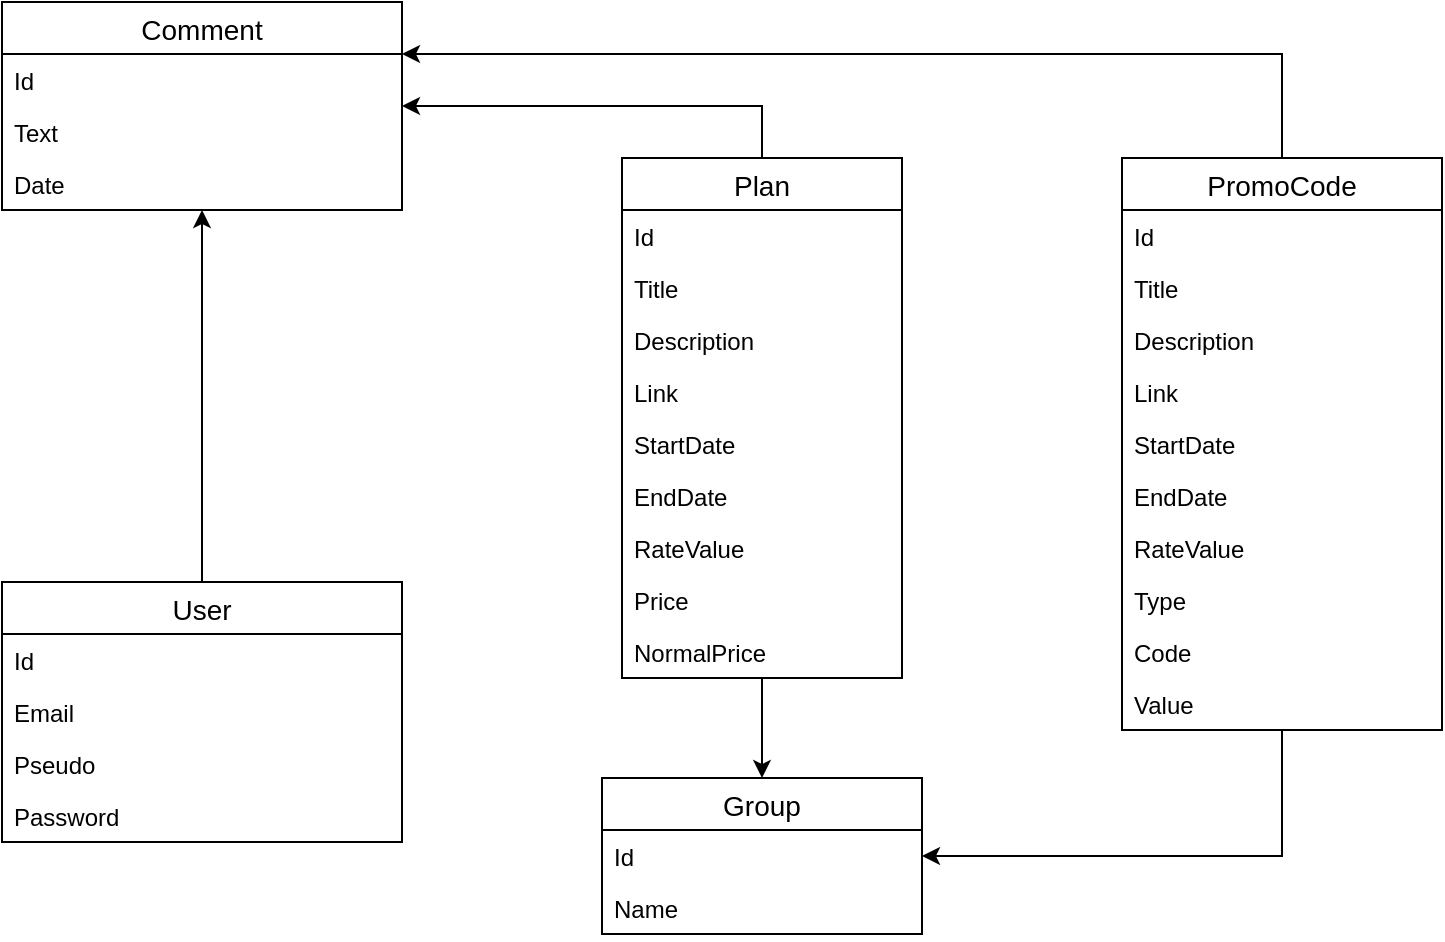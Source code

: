 <mxfile version="13.2.1" type="device"><diagram id="9HRDlaKetxN0vPWHA2RI" name="Page-1"><mxGraphModel dx="1038" dy="557" grid="1" gridSize="10" guides="1" tooltips="1" connect="1" arrows="1" fold="1" page="1" pageScale="1" pageWidth="827" pageHeight="1169" math="0" shadow="0"><root><mxCell id="0"/><mxCell id="1" parent="0"/><mxCell id="GXoULUaYwLBdIkxwWS0W-79" style="edgeStyle=orthogonalEdgeStyle;rounded=0;orthogonalLoop=1;jettySize=auto;html=1;" parent="1" source="GXoULUaYwLBdIkxwWS0W-4" target="GXoULUaYwLBdIkxwWS0W-71" edge="1"><mxGeometry relative="1" as="geometry"/></mxCell><mxCell id="GXoULUaYwLBdIkxwWS0W-4" value="User" style="swimlane;fontStyle=0;childLayout=stackLayout;horizontal=1;startSize=26;horizontalStack=0;resizeParent=1;resizeParentMax=0;resizeLast=0;collapsible=1;marginBottom=0;align=center;fontSize=14;" parent="1" vertex="1"><mxGeometry x="40" y="592" width="200" height="130" as="geometry"/></mxCell><mxCell id="GXoULUaYwLBdIkxwWS0W-75" value="Id" style="text;strokeColor=none;fillColor=none;spacingLeft=4;spacingRight=4;overflow=hidden;rotatable=0;points=[[0,0.5],[1,0.5]];portConstraint=eastwest;fontSize=12;" parent="GXoULUaYwLBdIkxwWS0W-4" vertex="1"><mxGeometry y="26" width="200" height="26" as="geometry"/></mxCell><mxCell id="GXoULUaYwLBdIkxwWS0W-5" value="Email" style="text;strokeColor=none;fillColor=none;spacingLeft=4;spacingRight=4;overflow=hidden;rotatable=0;points=[[0,0.5],[1,0.5]];portConstraint=eastwest;fontSize=12;" parent="GXoULUaYwLBdIkxwWS0W-4" vertex="1"><mxGeometry y="52" width="200" height="26" as="geometry"/></mxCell><mxCell id="GXoULUaYwLBdIkxwWS0W-6" value="Pseudo&#xA;" style="text;strokeColor=none;fillColor=none;spacingLeft=4;spacingRight=4;overflow=hidden;rotatable=0;points=[[0,0.5],[1,0.5]];portConstraint=eastwest;fontSize=12;" parent="GXoULUaYwLBdIkxwWS0W-4" vertex="1"><mxGeometry y="78" width="200" height="26" as="geometry"/></mxCell><mxCell id="GXoULUaYwLBdIkxwWS0W-7" value="Password&#xA;" style="text;strokeColor=none;fillColor=none;spacingLeft=4;spacingRight=4;overflow=hidden;rotatable=0;points=[[0,0.5],[1,0.5]];portConstraint=eastwest;fontSize=12;" parent="GXoULUaYwLBdIkxwWS0W-4" vertex="1"><mxGeometry y="104" width="200" height="26" as="geometry"/></mxCell><mxCell id="GXoULUaYwLBdIkxwWS0W-71" value="Comment" style="swimlane;fontStyle=0;childLayout=stackLayout;horizontal=1;startSize=26;horizontalStack=0;resizeParent=1;resizeParentMax=0;resizeLast=0;collapsible=1;marginBottom=0;align=center;fontSize=14;" parent="1" vertex="1"><mxGeometry x="40" y="302" width="200" height="104" as="geometry"/></mxCell><mxCell id="GXoULUaYwLBdIkxwWS0W-72" value="Id" style="text;strokeColor=none;fillColor=none;spacingLeft=4;spacingRight=4;overflow=hidden;rotatable=0;points=[[0,0.5],[1,0.5]];portConstraint=eastwest;fontSize=12;" parent="GXoULUaYwLBdIkxwWS0W-71" vertex="1"><mxGeometry y="26" width="200" height="26" as="geometry"/></mxCell><mxCell id="GXoULUaYwLBdIkxwWS0W-76" value="Text" style="text;strokeColor=none;fillColor=none;spacingLeft=4;spacingRight=4;overflow=hidden;rotatable=0;points=[[0,0.5],[1,0.5]];portConstraint=eastwest;fontSize=12;" parent="GXoULUaYwLBdIkxwWS0W-71" vertex="1"><mxGeometry y="52" width="200" height="26" as="geometry"/></mxCell><mxCell id="GXoULUaYwLBdIkxwWS0W-81" value="Date" style="text;strokeColor=none;fillColor=none;spacingLeft=4;spacingRight=4;overflow=hidden;rotatable=0;points=[[0,0.5],[1,0.5]];portConstraint=eastwest;fontSize=12;" parent="GXoULUaYwLBdIkxwWS0W-71" vertex="1"><mxGeometry y="78" width="200" height="26" as="geometry"/></mxCell><mxCell id="KOzGhYIUhE5pZ88xPlKw-16" style="edgeStyle=orthogonalEdgeStyle;rounded=0;orthogonalLoop=1;jettySize=auto;html=1;entryX=0.5;entryY=0;entryDx=0;entryDy=0;" edge="1" parent="1" source="GXoULUaYwLBdIkxwWS0W-52" target="GXoULUaYwLBdIkxwWS0W-90"><mxGeometry relative="1" as="geometry"/></mxCell><mxCell id="KOzGhYIUhE5pZ88xPlKw-17" style="edgeStyle=orthogonalEdgeStyle;rounded=0;orthogonalLoop=1;jettySize=auto;html=1;entryX=1;entryY=0.5;entryDx=0;entryDy=0;" edge="1" parent="1" source="GXoULUaYwLBdIkxwWS0W-56" target="GXoULUaYwLBdIkxwWS0W-91"><mxGeometry relative="1" as="geometry"/></mxCell><mxCell id="KOzGhYIUhE5pZ88xPlKw-19" style="edgeStyle=orthogonalEdgeStyle;rounded=0;orthogonalLoop=1;jettySize=auto;html=1;entryX=1;entryY=0.25;entryDx=0;entryDy=0;" edge="1" parent="1" source="GXoULUaYwLBdIkxwWS0W-56" target="GXoULUaYwLBdIkxwWS0W-71"><mxGeometry relative="1" as="geometry"><Array as="points"><mxPoint x="680" y="328"/></Array></mxGeometry></mxCell><mxCell id="GXoULUaYwLBdIkxwWS0W-56" value="PromoCode" style="swimlane;fontStyle=0;childLayout=stackLayout;horizontal=1;startSize=26;horizontalStack=0;resizeParent=1;resizeParentMax=0;resizeLast=0;collapsible=1;marginBottom=0;align=center;fontSize=14;" parent="1" vertex="1"><mxGeometry x="600" y="380" width="160" height="286" as="geometry"/></mxCell><mxCell id="KOzGhYIUhE5pZ88xPlKw-9" value="Id" style="text;strokeColor=none;fillColor=none;spacingLeft=4;spacingRight=4;overflow=hidden;rotatable=0;points=[[0,0.5],[1,0.5]];portConstraint=eastwest;fontSize=12;" vertex="1" parent="GXoULUaYwLBdIkxwWS0W-56"><mxGeometry y="26" width="160" height="26" as="geometry"/></mxCell><mxCell id="KOzGhYIUhE5pZ88xPlKw-15" value="Title" style="text;strokeColor=none;fillColor=none;spacingLeft=4;spacingRight=4;overflow=hidden;rotatable=0;points=[[0,0.5],[1,0.5]];portConstraint=eastwest;fontSize=12;" vertex="1" parent="GXoULUaYwLBdIkxwWS0W-56"><mxGeometry y="52" width="160" height="26" as="geometry"/></mxCell><mxCell id="KOzGhYIUhE5pZ88xPlKw-10" value="Description&#xA;" style="text;strokeColor=none;fillColor=none;spacingLeft=4;spacingRight=4;overflow=hidden;rotatable=0;points=[[0,0.5],[1,0.5]];portConstraint=eastwest;fontSize=12;" vertex="1" parent="GXoULUaYwLBdIkxwWS0W-56"><mxGeometry y="78" width="160" height="26" as="geometry"/></mxCell><mxCell id="KOzGhYIUhE5pZ88xPlKw-11" value="Link&#xA;" style="text;strokeColor=none;fillColor=none;spacingLeft=4;spacingRight=4;overflow=hidden;rotatable=0;points=[[0,0.5],[1,0.5]];portConstraint=eastwest;fontSize=12;" vertex="1" parent="GXoULUaYwLBdIkxwWS0W-56"><mxGeometry y="104" width="160" height="26" as="geometry"/></mxCell><mxCell id="KOzGhYIUhE5pZ88xPlKw-12" value="StartDate&#xA;" style="text;strokeColor=none;fillColor=none;spacingLeft=4;spacingRight=4;overflow=hidden;rotatable=0;points=[[0,0.5],[1,0.5]];portConstraint=eastwest;fontSize=12;" vertex="1" parent="GXoULUaYwLBdIkxwWS0W-56"><mxGeometry y="130" width="160" height="26" as="geometry"/></mxCell><mxCell id="KOzGhYIUhE5pZ88xPlKw-13" value="EndDate" style="text;strokeColor=none;fillColor=none;spacingLeft=4;spacingRight=4;overflow=hidden;rotatable=0;points=[[0,0.5],[1,0.5]];portConstraint=eastwest;fontSize=12;" vertex="1" parent="GXoULUaYwLBdIkxwWS0W-56"><mxGeometry y="156" width="160" height="26" as="geometry"/></mxCell><mxCell id="KOzGhYIUhE5pZ88xPlKw-14" value="RateValue" style="text;strokeColor=none;fillColor=none;spacingLeft=4;spacingRight=4;overflow=hidden;rotatable=0;points=[[0,0.5],[1,0.5]];portConstraint=eastwest;fontSize=12;" vertex="1" parent="GXoULUaYwLBdIkxwWS0W-56"><mxGeometry y="182" width="160" height="26" as="geometry"/></mxCell><mxCell id="GXoULUaYwLBdIkxwWS0W-67" value="Type" style="text;strokeColor=none;fillColor=none;spacingLeft=4;spacingRight=4;overflow=hidden;rotatable=0;points=[[0,0.5],[1,0.5]];portConstraint=eastwest;fontSize=12;" parent="GXoULUaYwLBdIkxwWS0W-56" vertex="1"><mxGeometry y="208" width="160" height="26" as="geometry"/></mxCell><mxCell id="GXoULUaYwLBdIkxwWS0W-69" value="Code" style="text;strokeColor=none;fillColor=none;spacingLeft=4;spacingRight=4;overflow=hidden;rotatable=0;points=[[0,0.5],[1,0.5]];portConstraint=eastwest;fontSize=12;" parent="GXoULUaYwLBdIkxwWS0W-56" vertex="1"><mxGeometry y="234" width="160" height="26" as="geometry"/></mxCell><mxCell id="GXoULUaYwLBdIkxwWS0W-68" value="Value" style="text;strokeColor=none;fillColor=none;spacingLeft=4;spacingRight=4;overflow=hidden;rotatable=0;points=[[0,0.5],[1,0.5]];portConstraint=eastwest;fontSize=12;" parent="GXoULUaYwLBdIkxwWS0W-56" vertex="1"><mxGeometry y="260" width="160" height="26" as="geometry"/></mxCell><mxCell id="KOzGhYIUhE5pZ88xPlKw-18" style="edgeStyle=orthogonalEdgeStyle;rounded=0;orthogonalLoop=1;jettySize=auto;html=1;entryX=1;entryY=0.5;entryDx=0;entryDy=0;" edge="1" parent="1" source="GXoULUaYwLBdIkxwWS0W-52" target="GXoULUaYwLBdIkxwWS0W-71"><mxGeometry relative="1" as="geometry"><Array as="points"><mxPoint x="420" y="354"/></Array></mxGeometry></mxCell><mxCell id="GXoULUaYwLBdIkxwWS0W-52" value="Plan" style="swimlane;fontStyle=0;childLayout=stackLayout;horizontal=1;startSize=26;horizontalStack=0;resizeParent=1;resizeParentMax=0;resizeLast=0;collapsible=1;marginBottom=0;align=center;fontSize=14;" parent="1" vertex="1"><mxGeometry x="350" y="380" width="140" height="260" as="geometry"/></mxCell><mxCell id="KOzGhYIUhE5pZ88xPlKw-1" value="Id" style="text;strokeColor=none;fillColor=none;spacingLeft=4;spacingRight=4;overflow=hidden;rotatable=0;points=[[0,0.5],[1,0.5]];portConstraint=eastwest;fontSize=12;" vertex="1" parent="GXoULUaYwLBdIkxwWS0W-52"><mxGeometry y="26" width="140" height="26" as="geometry"/></mxCell><mxCell id="KOzGhYIUhE5pZ88xPlKw-2" value="Title" style="text;strokeColor=none;fillColor=none;spacingLeft=4;spacingRight=4;overflow=hidden;rotatable=0;points=[[0,0.5],[1,0.5]];portConstraint=eastwest;fontSize=12;" vertex="1" parent="GXoULUaYwLBdIkxwWS0W-52"><mxGeometry y="52" width="140" height="26" as="geometry"/></mxCell><mxCell id="KOzGhYIUhE5pZ88xPlKw-3" value="Description&#xA;" style="text;strokeColor=none;fillColor=none;spacingLeft=4;spacingRight=4;overflow=hidden;rotatable=0;points=[[0,0.5],[1,0.5]];portConstraint=eastwest;fontSize=12;" vertex="1" parent="GXoULUaYwLBdIkxwWS0W-52"><mxGeometry y="78" width="140" height="26" as="geometry"/></mxCell><mxCell id="KOzGhYIUhE5pZ88xPlKw-4" value="Link&#xA;" style="text;strokeColor=none;fillColor=none;spacingLeft=4;spacingRight=4;overflow=hidden;rotatable=0;points=[[0,0.5],[1,0.5]];portConstraint=eastwest;fontSize=12;" vertex="1" parent="GXoULUaYwLBdIkxwWS0W-52"><mxGeometry y="104" width="140" height="26" as="geometry"/></mxCell><mxCell id="KOzGhYIUhE5pZ88xPlKw-5" value="StartDate&#xA;" style="text;strokeColor=none;fillColor=none;spacingLeft=4;spacingRight=4;overflow=hidden;rotatable=0;points=[[0,0.5],[1,0.5]];portConstraint=eastwest;fontSize=12;" vertex="1" parent="GXoULUaYwLBdIkxwWS0W-52"><mxGeometry y="130" width="140" height="26" as="geometry"/></mxCell><mxCell id="KOzGhYIUhE5pZ88xPlKw-6" value="EndDate" style="text;strokeColor=none;fillColor=none;spacingLeft=4;spacingRight=4;overflow=hidden;rotatable=0;points=[[0,0.5],[1,0.5]];portConstraint=eastwest;fontSize=12;" vertex="1" parent="GXoULUaYwLBdIkxwWS0W-52"><mxGeometry y="156" width="140" height="26" as="geometry"/></mxCell><mxCell id="GXoULUaYwLBdIkxwWS0W-89" value="RateValue" style="text;strokeColor=none;fillColor=none;spacingLeft=4;spacingRight=4;overflow=hidden;rotatable=0;points=[[0,0.5],[1,0.5]];portConstraint=eastwest;fontSize=12;" parent="GXoULUaYwLBdIkxwWS0W-52" vertex="1"><mxGeometry y="182" width="140" height="26" as="geometry"/></mxCell><mxCell id="GXoULUaYwLBdIkxwWS0W-50" value="Price" style="text;strokeColor=none;fillColor=none;spacingLeft=4;spacingRight=4;overflow=hidden;rotatable=0;points=[[0,0.5],[1,0.5]];portConstraint=eastwest;fontSize=12;" parent="GXoULUaYwLBdIkxwWS0W-52" vertex="1"><mxGeometry y="208" width="140" height="26" as="geometry"/></mxCell><mxCell id="GXoULUaYwLBdIkxwWS0W-60" value="NormalPrice" style="text;strokeColor=none;fillColor=none;spacingLeft=4;spacingRight=4;overflow=hidden;rotatable=0;points=[[0,0.5],[1,0.5]];portConstraint=eastwest;fontSize=12;" parent="GXoULUaYwLBdIkxwWS0W-52" vertex="1"><mxGeometry y="234" width="140" height="26" as="geometry"/></mxCell><mxCell id="GXoULUaYwLBdIkxwWS0W-90" value="Group" style="swimlane;fontStyle=0;childLayout=stackLayout;horizontal=1;startSize=26;horizontalStack=0;resizeParent=1;resizeParentMax=0;resizeLast=0;collapsible=1;marginBottom=0;align=center;fontSize=14;" parent="1" vertex="1"><mxGeometry x="340" y="690" width="160" height="78" as="geometry"/></mxCell><mxCell id="GXoULUaYwLBdIkxwWS0W-91" value="Id" style="text;strokeColor=none;fillColor=none;spacingLeft=4;spacingRight=4;overflow=hidden;rotatable=0;points=[[0,0.5],[1,0.5]];portConstraint=eastwest;fontSize=12;" parent="GXoULUaYwLBdIkxwWS0W-90" vertex="1"><mxGeometry y="26" width="160" height="26" as="geometry"/></mxCell><mxCell id="GXoULUaYwLBdIkxwWS0W-93" value="Name" style="text;strokeColor=none;fillColor=none;spacingLeft=4;spacingRight=4;overflow=hidden;rotatable=0;points=[[0,0.5],[1,0.5]];portConstraint=eastwest;fontSize=12;" parent="GXoULUaYwLBdIkxwWS0W-90" vertex="1"><mxGeometry y="52" width="160" height="26" as="geometry"/></mxCell></root></mxGraphModel></diagram></mxfile>